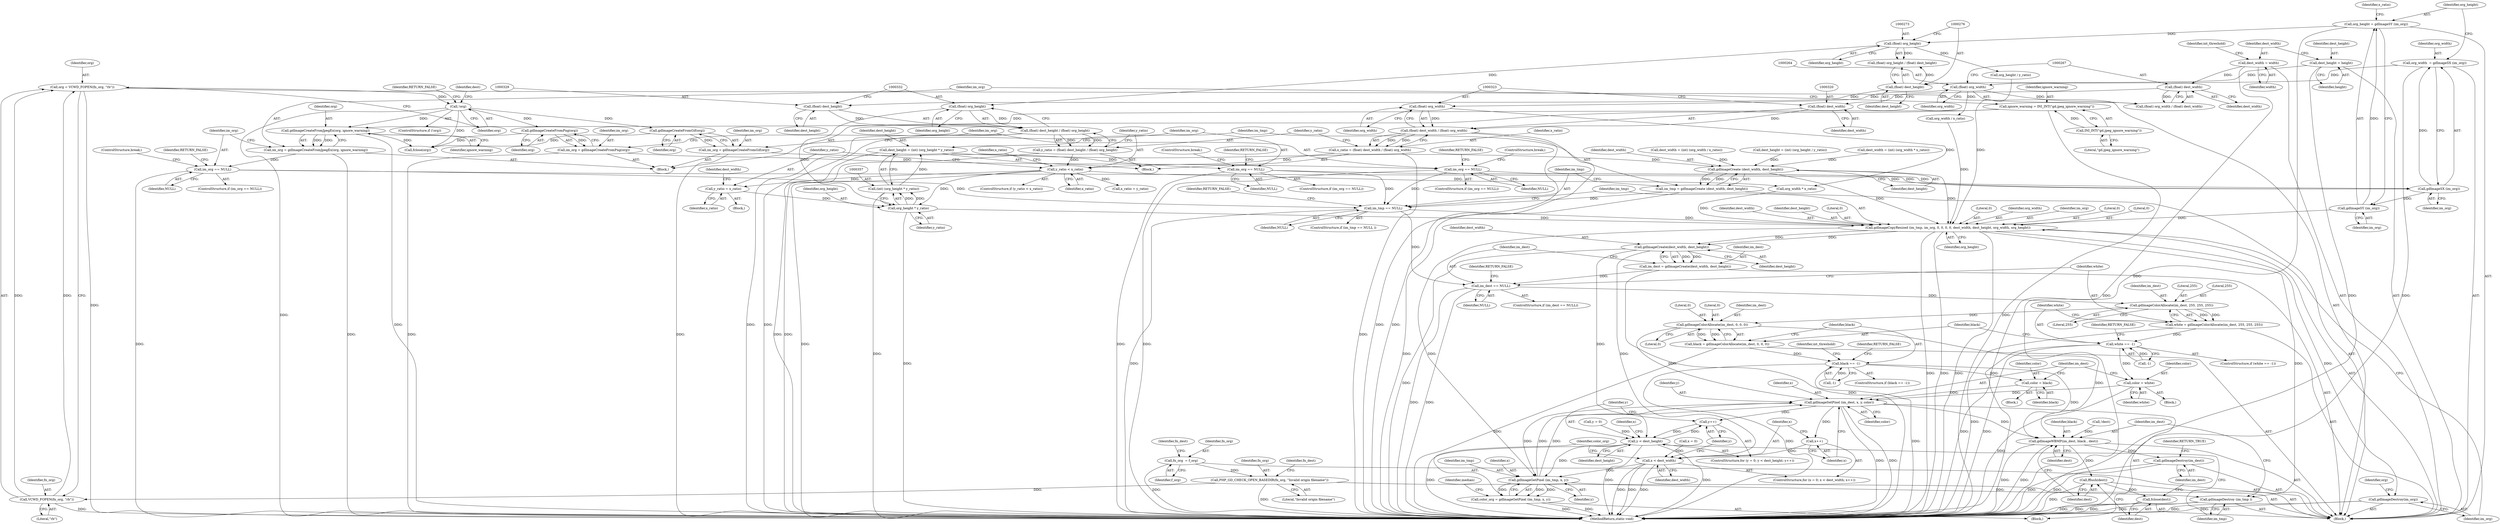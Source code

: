 digraph "0_php-src_b6f13a5ef9d6280cf984826a5de012a32c396cd4?w=1_2@integer" {
"1000354" [label="(Call,dest_height = (int) (org_height * y_ratio))"];
"1000356" [label="(Call,(int) (org_height * y_ratio))"];
"1000358" [label="(Call,org_height * y_ratio)"];
"1000331" [label="(Call,(float) org_height)"];
"1000272" [label="(Call,(float) org_height)"];
"1000256" [label="(Call,org_height = gdImageSY (im_org))"];
"1000258" [label="(Call,gdImageSY (im_org))"];
"1000254" [label="(Call,gdImageSX (im_org))"];
"1000231" [label="(Call,im_org == NULL)"];
"1000225" [label="(Call,im_org = gdImageCreateFromJpegEx(org, ignore_warning))"];
"1000227" [label="(Call,gdImageCreateFromJpegEx(org, ignore_warning))"];
"1000191" [label="(Call,!org)"];
"1000185" [label="(Call,org = VCWD_FOPEN(fn_org, \"rb\"))"];
"1000187" [label="(Call,VCWD_FOPEN(fn_org, \"rb\"))"];
"1000179" [label="(Call,PHP_GD_CHECK_OPEN_BASEDIR(fn_org, \"Invalid origin filename\"))"];
"1000154" [label="(Call,fn_org  = f_org)"];
"1000221" [label="(Call,ignore_warning = INI_INT(\"gd.jpeg_ignore_warning\"))"];
"1000223" [label="(Call,INI_INT(\"gd.jpeg_ignore_warning\"))"];
"1000214" [label="(Call,im_org == NULL)"];
"1000209" [label="(Call,im_org = gdImageCreateFromGif(org))"];
"1000211" [label="(Call,gdImageCreateFromGif(org))"];
"1000243" [label="(Call,im_org == NULL)"];
"1000238" [label="(Call,im_org = gdImageCreateFromPng(org))"];
"1000240" [label="(Call,gdImageCreateFromPng(org))"];
"1000344" [label="(Call,y_ratio = x_ratio)"];
"1000335" [label="(Call,y_ratio < x_ratio)"];
"1000325" [label="(Call,y_ratio = (float) dest_height / (float) org_height)"];
"1000327" [label="(Call,(float) dest_height / (float) org_height)"];
"1000328" [label="(Call,(float) dest_height)"];
"1000275" [label="(Call,(float) dest_height)"];
"1000160" [label="(Call,dest_height = height)"];
"1000316" [label="(Call,x_ratio = (float) dest_width / (float) org_width)"];
"1000318" [label="(Call,(float) dest_width / (float) org_width)"];
"1000319" [label="(Call,(float) dest_width)"];
"1000266" [label="(Call,(float) dest_width)"];
"1000163" [label="(Call,dest_width = width)"];
"1000322" [label="(Call,(float) org_width)"];
"1000263" [label="(Call,(float) org_width)"];
"1000252" [label="(Call,org_width  = gdImageSX (im_org))"];
"1000363" [label="(Call,gdImageCreate (dest_width, dest_height))"];
"1000361" [label="(Call,im_tmp = gdImageCreate (dest_width, dest_height))"];
"1000367" [label="(Call,im_tmp == NULL)"];
"1000372" [label="(Call,gdImageCopyResized (im_tmp, im_org, 0, 0, 0, 0, dest_width, dest_height, org_width, org_height))"];
"1000383" [label="(Call,gdImageDestroy(im_org))"];
"1000389" [label="(Call,gdImageCreate(dest_width, dest_height))"];
"1000387" [label="(Call,im_dest = gdImageCreate(dest_width, dest_height))"];
"1000393" [label="(Call,im_dest == NULL)"];
"1000400" [label="(Call,gdImageColorAllocate(im_dest, 255, 255, 255))"];
"1000398" [label="(Call,white = gdImageColorAllocate(im_dest, 255, 255, 255))"];
"1000406" [label="(Call,white == -1)"];
"1000488" [label="(Call,color = white)"];
"1000491" [label="(Call,gdImageSetPixel (im_dest, x, y, color))"];
"1000438" [label="(Call,y++)"];
"1000435" [label="(Call,y < dest_height)"];
"1000453" [label="(Call,gdImageGetPixel (im_tmp, x, y))"];
"1000451" [label="(Call,color_org = gdImageGetPixel (im_tmp, x, y))"];
"1000496" [label="(Call,gdImageDestroy (im_tmp ))"];
"1000448" [label="(Call,x++)"];
"1000445" [label="(Call,x < dest_width)"];
"1000498" [label="(Call,gdImageWBMP(im_dest, black , dest))"];
"1000502" [label="(Call,fflush(dest))"];
"1000504" [label="(Call,fclose(dest))"];
"1000506" [label="(Call,gdImageDestroy(im_dest))"];
"1000414" [label="(Call,gdImageColorAllocate(im_dest, 0, 0, 0))"];
"1000412" [label="(Call,black = gdImageColorAllocate(im_dest, 0, 0, 0))"];
"1000420" [label="(Call,black == -1)"];
"1000483" [label="(Call,color = black)"];
"1000167" [label="(Identifier,int_threshold)"];
"1000183" [label="(Identifier,fn_dest)"];
"1000179" [label="(Call,PHP_GD_CHECK_OPEN_BASEDIR(fn_org, \"Invalid origin filename\"))"];
"1000445" [label="(Call,x < dest_width)"];
"1000213" [label="(ControlStructure,if (im_org == NULL))"];
"1000223" [label="(Call,INI_INT(\"gd.jpeg_ignore_warning\"))"];
"1000307" [label="(Call,dest_height = (int) (org_height / y_ratio))"];
"1000383" [label="(Call,gdImageDestroy(im_org))"];
"1000432" [label="(Call,y = 0)"];
"1000191" [label="(Call,!org)"];
"1000343" [label="(Block,)"];
"1000496" [label="(Call,gdImageDestroy (im_tmp ))"];
"1000156" [label="(Identifier,f_org)"];
"1000505" [label="(Identifier,dest)"];
"1000340" [label="(Identifier,x_ratio)"];
"1000366" [label="(ControlStructure,if (im_tmp == NULL ))"];
"1000272" [label="(Call,(float) org_height)"];
"1000311" [label="(Call,org_height / y_ratio)"];
"1000162" [label="(Identifier,height)"];
"1000324" [label="(Identifier,org_width)"];
"1000318" [label="(Call,(float) dest_width / (float) org_width)"];
"1000378" [label="(Literal,0)"];
"1000404" [label="(Literal,255)"];
"1000431" [label="(ControlStructure,for (y = 0; y < dest_height; y++))"];
"1000484" [label="(Identifier,color)"];
"1000408" [label="(Call,-1)"];
"1000244" [label="(Identifier,im_org)"];
"1000187" [label="(Call,VCWD_FOPEN(fn_org, \"rb\"))"];
"1000345" [label="(Identifier,y_ratio)"];
"1000399" [label="(Identifier,white)"];
"1000487" [label="(Block,)"];
"1000196" [label="(Identifier,dest)"];
"1000417" [label="(Literal,0)"];
"1000319" [label="(Call,(float) dest_width)"];
"1000230" [label="(ControlStructure,if (im_org == NULL))"];
"1000212" [label="(Identifier,org)"];
"1000185" [label="(Call,org = VCWD_FOPEN(fn_org, \"rb\"))"];
"1000351" [label="(Call,org_width * x_ratio)"];
"1000330" [label="(Identifier,dest_height)"];
"1000400" [label="(Call,gdImageColorAllocate(im_dest, 255, 255, 255))"];
"1000304" [label="(Call,org_width / x_ratio)"];
"1000407" [label="(Identifier,white)"];
"1000334" [label="(ControlStructure,if (y_ratio < x_ratio))"];
"1000371" [label="(Identifier,RETURN_FALSE)"];
"1000406" [label="(Call,white == -1)"];
"1000211" [label="(Call,gdImageCreateFromGif(org))"];
"1000348" [label="(Identifier,dest_width)"];
"1000491" [label="(Call,gdImageSetPixel (im_dest, x, y, color))"];
"1000317" [label="(Identifier,x_ratio)"];
"1000373" [label="(Identifier,im_tmp)"];
"1000335" [label="(Call,y_ratio < x_ratio)"];
"1000268" [label="(Identifier,dest_width)"];
"1000263" [label="(Call,(float) org_width)"];
"1000207" [label="(Block,)"];
"1000485" [label="(Identifier,black)"];
"1000274" [label="(Identifier,org_height)"];
"1000393" [label="(Call,im_dest == NULL)"];
"1000395" [label="(Identifier,NULL)"];
"1000413" [label="(Identifier,black)"];
"1000226" [label="(Identifier,im_org)"];
"1000275" [label="(Call,(float) dest_height)"];
"1000242" [label="(ControlStructure,if (im_org == NULL))"];
"1000391" [label="(Identifier,dest_height)"];
"1000506" [label="(Call,gdImageDestroy(im_dest))"];
"1000221" [label="(Call,ignore_warning = INI_INT(\"gd.jpeg_ignore_warning\"))"];
"1000456" [label="(Identifier,y)"];
"1000427" [label="(Identifier,int_threshold)"];
"1000502" [label="(Call,fflush(dest))"];
"1000337" [label="(Identifier,x_ratio)"];
"1000497" [label="(Identifier,im_tmp)"];
"1000509" [label="(MethodReturn,static void)"];
"1000210" [label="(Identifier,im_org)"];
"1000194" [label="(Identifier,RETURN_FALSE)"];
"1000325" [label="(Call,y_ratio = (float) dest_height / (float) org_height)"];
"1000163" [label="(Call,dest_width = width)"];
"1000190" [label="(ControlStructure,if (!org))"];
"1000231" [label="(Call,im_org == NULL)"];
"1000504" [label="(Call,fclose(dest))"];
"1000181" [label="(Literal,\"Invalid origin filename\")"];
"1000322" [label="(Call,(float) org_width)"];
"1000425" [label="(Identifier,RETURN_FALSE)"];
"1000247" [label="(Identifier,RETURN_FALSE)"];
"1000367" [label="(Call,im_tmp == NULL)"];
"1000259" [label="(Identifier,im_org)"];
"1000339" [label="(Call,x_ratio = y_ratio)"];
"1000402" [label="(Literal,255)"];
"1000421" [label="(Identifier,black)"];
"1000354" [label="(Call,dest_height = (int) (org_height * y_ratio))"];
"1000271" [label="(Call,(float) org_height / (float) dest_height)"];
"1000394" [label="(Identifier,im_dest)"];
"1000265" [label="(Identifier,org_width)"];
"1000415" [label="(Identifier,im_dest)"];
"1000192" [label="(Identifier,org)"];
"1000316" [label="(Call,x_ratio = (float) dest_width / (float) org_width)"];
"1000229" [label="(Identifier,ignore_warning)"];
"1000403" [label="(Literal,255)"];
"1000500" [label="(Identifier,black)"];
"1000381" [label="(Identifier,org_width)"];
"1000495" [label="(Identifier,color)"];
"1000455" [label="(Identifier,x)"];
"1000225" [label="(Call,im_org = gdImageCreateFromJpegEx(org, ignore_warning))"];
"1000382" [label="(Identifier,org_height)"];
"1000398" [label="(Call,white = gdImageColorAllocate(im_dest, 255, 255, 255))"];
"1000186" [label="(Identifier,org)"];
"1000499" [label="(Identifier,im_dest)"];
"1000215" [label="(Identifier,im_org)"];
"1000416" [label="(Literal,0)"];
"1000248" [label="(ControlStructure,break;)"];
"1000241" [label="(Identifier,org)"];
"1000437" [label="(Identifier,dest_height)"];
"1000236" [label="(ControlStructure,break;)"];
"1000108" [label="(Block,)"];
"1000458" [label="(Identifier,median)"];
"1000452" [label="(Identifier,color_org)"];
"1000344" [label="(Call,y_ratio = x_ratio)"];
"1000232" [label="(Identifier,im_org)"];
"1000450" [label="(Block,)"];
"1000266" [label="(Call,(float) dest_width)"];
"1000420" [label="(Call,black == -1)"];
"1000356" [label="(Call,(int) (org_height * y_ratio))"];
"1000261" [label="(Identifier,x_ratio)"];
"1000346" [label="(Identifier,x_ratio)"];
"1000488" [label="(Call,color = white)"];
"1000243" [label="(Call,im_org == NULL)"];
"1000362" [label="(Identifier,im_tmp)"];
"1000233" [label="(Identifier,NULL)"];
"1000451" [label="(Call,color_org = gdImageGetPixel (im_tmp, x, y))"];
"1000189" [label="(Literal,\"rb\")"];
"1000374" [label="(Identifier,im_org)"];
"1000377" [label="(Literal,0)"];
"1000201" [label="(Call,!dest)"];
"1000453" [label="(Call,gdImageGetPixel (im_tmp, x, y))"];
"1000262" [label="(Call,(float) org_width / (float) dest_width)"];
"1000336" [label="(Identifier,y_ratio)"];
"1000257" [label="(Identifier,org_height)"];
"1000454" [label="(Identifier,im_tmp)"];
"1000376" [label="(Literal,0)"];
"1000333" [label="(Identifier,org_height)"];
"1000446" [label="(Identifier,x)"];
"1000327" [label="(Call,(float) dest_height / (float) org_height)"];
"1000392" [label="(ControlStructure,if (im_dest == NULL))"];
"1000240" [label="(Call,gdImageCreateFromPng(org))"];
"1000412" [label="(Call,black = gdImageColorAllocate(im_dest, 0, 0, 0))"];
"1000418" [label="(Literal,0)"];
"1000209" [label="(Call,im_org = gdImageCreateFromGif(org))"];
"1000359" [label="(Identifier,org_height)"];
"1000154" [label="(Call,fn_org  = f_org)"];
"1000390" [label="(Identifier,dest_width)"];
"1000365" [label="(Identifier,dest_height)"];
"1000347" [label="(Call,dest_width = (int) (org_width * x_ratio))"];
"1000363" [label="(Call,gdImageCreate (dest_width, dest_height))"];
"1000379" [label="(Identifier,dest_width)"];
"1000508" [label="(Identifier,RETURN_TRUE)"];
"1000483" [label="(Call,color = black)"];
"1000372" [label="(Call,gdImageCopyResized (im_tmp, im_org, 0, 0, 0, 0, dest_width, dest_height, org_width, org_height))"];
"1000422" [label="(Call,-1)"];
"1000388" [label="(Identifier,im_dest)"];
"1000253" [label="(Identifier,org_width)"];
"1000238" [label="(Call,im_org = gdImageCreateFromPng(org))"];
"1000277" [label="(Identifier,dest_height)"];
"1000449" [label="(Identifier,x)"];
"1000503" [label="(Identifier,dest)"];
"1000507" [label="(Identifier,im_dest)"];
"1000164" [label="(Identifier,dest_width)"];
"1000180" [label="(Identifier,fn_org)"];
"1000254" [label="(Call,gdImageSX (im_org))"];
"1000161" [label="(Identifier,dest_height)"];
"1000380" [label="(Identifier,dest_height)"];
"1000360" [label="(Identifier,y_ratio)"];
"1000361" [label="(Call,im_tmp = gdImageCreate (dest_width, dest_height))"];
"1000439" [label="(Identifier,y)"];
"1000493" [label="(Identifier,x)"];
"1000441" [label="(ControlStructure,for (x = 0; x < dest_width; x++))"];
"1000235" [label="(Identifier,RETURN_FALSE)"];
"1000401" [label="(Identifier,im_dest)"];
"1000389" [label="(Call,gdImageCreate(dest_width, dest_height))"];
"1000315" [label="(Block,)"];
"1000442" [label="(Call,x = 0)"];
"1000411" [label="(Identifier,RETURN_FALSE)"];
"1000256" [label="(Call,org_height = gdImageSY (im_org))"];
"1000219" [label="(ControlStructure,break;)"];
"1000492" [label="(Identifier,im_dest)"];
"1000155" [label="(Identifier,fn_org)"];
"1000375" [label="(Literal,0)"];
"1000482" [label="(Block,)"];
"1000369" [label="(Identifier,NULL)"];
"1000214" [label="(Call,im_org == NULL)"];
"1000364" [label="(Identifier,dest_width)"];
"1000443" [label="(Identifier,x)"];
"1000326" [label="(Identifier,y_ratio)"];
"1000224" [label="(Literal,\"gd.jpeg_ignore_warning\")"];
"1000368" [label="(Identifier,im_tmp)"];
"1000255" [label="(Identifier,im_org)"];
"1000321" [label="(Identifier,dest_width)"];
"1000239" [label="(Identifier,im_org)"];
"1000160" [label="(Call,dest_height = height)"];
"1000386" [label="(Identifier,org)"];
"1000447" [label="(Identifier,dest_width)"];
"1000165" [label="(Identifier,width)"];
"1000358" [label="(Call,org_height * y_ratio)"];
"1000385" [label="(Call,fclose(org))"];
"1000188" [label="(Identifier,fn_org)"];
"1000384" [label="(Identifier,im_org)"];
"1000397" [label="(Identifier,RETURN_FALSE)"];
"1000414" [label="(Call,gdImageColorAllocate(im_dest, 0, 0, 0))"];
"1000405" [label="(ControlStructure,if (white == -1))"];
"1000222" [label="(Identifier,ignore_warning)"];
"1000490" [label="(Identifier,white)"];
"1000158" [label="(Identifier,fn_dest)"];
"1000436" [label="(Identifier,y)"];
"1000438" [label="(Call,y++)"];
"1000498" [label="(Call,gdImageWBMP(im_dest, black , dest))"];
"1000328" [label="(Call,(float) dest_height)"];
"1000355" [label="(Identifier,dest_height)"];
"1000218" [label="(Identifier,RETURN_FALSE)"];
"1000435" [label="(Call,y < dest_height)"];
"1000419" [label="(ControlStructure,if (black == -1))"];
"1000228" [label="(Identifier,org)"];
"1000258" [label="(Call,gdImageSY (im_org))"];
"1000331" [label="(Call,(float) org_height)"];
"1000252" [label="(Call,org_width  = gdImageSX (im_org))"];
"1000387" [label="(Call,im_dest = gdImageCreate(dest_width, dest_height))"];
"1000245" [label="(Identifier,NULL)"];
"1000300" [label="(Call,dest_width = (int) (org_width / x_ratio))"];
"1000501" [label="(Identifier,dest)"];
"1000489" [label="(Identifier,color)"];
"1000227" [label="(Call,gdImageCreateFromJpegEx(org, ignore_warning))"];
"1000494" [label="(Identifier,y)"];
"1000216" [label="(Identifier,NULL)"];
"1000448" [label="(Call,x++)"];
"1000354" -> "1000315"  [label="AST: "];
"1000354" -> "1000356"  [label="CFG: "];
"1000355" -> "1000354"  [label="AST: "];
"1000356" -> "1000354"  [label="AST: "];
"1000362" -> "1000354"  [label="CFG: "];
"1000354" -> "1000509"  [label="DDG: "];
"1000356" -> "1000354"  [label="DDG: "];
"1000354" -> "1000363"  [label="DDG: "];
"1000356" -> "1000358"  [label="CFG: "];
"1000357" -> "1000356"  [label="AST: "];
"1000358" -> "1000356"  [label="AST: "];
"1000356" -> "1000509"  [label="DDG: "];
"1000358" -> "1000356"  [label="DDG: "];
"1000358" -> "1000356"  [label="DDG: "];
"1000358" -> "1000360"  [label="CFG: "];
"1000359" -> "1000358"  [label="AST: "];
"1000360" -> "1000358"  [label="AST: "];
"1000358" -> "1000509"  [label="DDG: "];
"1000331" -> "1000358"  [label="DDG: "];
"1000344" -> "1000358"  [label="DDG: "];
"1000335" -> "1000358"  [label="DDG: "];
"1000358" -> "1000372"  [label="DDG: "];
"1000331" -> "1000327"  [label="AST: "];
"1000331" -> "1000333"  [label="CFG: "];
"1000332" -> "1000331"  [label="AST: "];
"1000333" -> "1000331"  [label="AST: "];
"1000327" -> "1000331"  [label="CFG: "];
"1000331" -> "1000327"  [label="DDG: "];
"1000272" -> "1000331"  [label="DDG: "];
"1000272" -> "1000271"  [label="AST: "];
"1000272" -> "1000274"  [label="CFG: "];
"1000273" -> "1000272"  [label="AST: "];
"1000274" -> "1000272"  [label="AST: "];
"1000276" -> "1000272"  [label="CFG: "];
"1000272" -> "1000271"  [label="DDG: "];
"1000256" -> "1000272"  [label="DDG: "];
"1000272" -> "1000311"  [label="DDG: "];
"1000256" -> "1000108"  [label="AST: "];
"1000256" -> "1000258"  [label="CFG: "];
"1000257" -> "1000256"  [label="AST: "];
"1000258" -> "1000256"  [label="AST: "];
"1000261" -> "1000256"  [label="CFG: "];
"1000256" -> "1000509"  [label="DDG: "];
"1000258" -> "1000256"  [label="DDG: "];
"1000258" -> "1000259"  [label="CFG: "];
"1000259" -> "1000258"  [label="AST: "];
"1000254" -> "1000258"  [label="DDG: "];
"1000258" -> "1000372"  [label="DDG: "];
"1000254" -> "1000252"  [label="AST: "];
"1000254" -> "1000255"  [label="CFG: "];
"1000255" -> "1000254"  [label="AST: "];
"1000252" -> "1000254"  [label="CFG: "];
"1000254" -> "1000252"  [label="DDG: "];
"1000231" -> "1000254"  [label="DDG: "];
"1000214" -> "1000254"  [label="DDG: "];
"1000243" -> "1000254"  [label="DDG: "];
"1000231" -> "1000230"  [label="AST: "];
"1000231" -> "1000233"  [label="CFG: "];
"1000232" -> "1000231"  [label="AST: "];
"1000233" -> "1000231"  [label="AST: "];
"1000235" -> "1000231"  [label="CFG: "];
"1000236" -> "1000231"  [label="CFG: "];
"1000231" -> "1000509"  [label="DDG: "];
"1000225" -> "1000231"  [label="DDG: "];
"1000231" -> "1000367"  [label="DDG: "];
"1000225" -> "1000207"  [label="AST: "];
"1000225" -> "1000227"  [label="CFG: "];
"1000226" -> "1000225"  [label="AST: "];
"1000227" -> "1000225"  [label="AST: "];
"1000232" -> "1000225"  [label="CFG: "];
"1000225" -> "1000509"  [label="DDG: "];
"1000227" -> "1000225"  [label="DDG: "];
"1000227" -> "1000225"  [label="DDG: "];
"1000227" -> "1000229"  [label="CFG: "];
"1000228" -> "1000227"  [label="AST: "];
"1000229" -> "1000227"  [label="AST: "];
"1000227" -> "1000509"  [label="DDG: "];
"1000191" -> "1000227"  [label="DDG: "];
"1000221" -> "1000227"  [label="DDG: "];
"1000227" -> "1000385"  [label="DDG: "];
"1000191" -> "1000190"  [label="AST: "];
"1000191" -> "1000192"  [label="CFG: "];
"1000192" -> "1000191"  [label="AST: "];
"1000194" -> "1000191"  [label="CFG: "];
"1000196" -> "1000191"  [label="CFG: "];
"1000191" -> "1000509"  [label="DDG: "];
"1000185" -> "1000191"  [label="DDG: "];
"1000191" -> "1000211"  [label="DDG: "];
"1000191" -> "1000240"  [label="DDG: "];
"1000191" -> "1000385"  [label="DDG: "];
"1000185" -> "1000108"  [label="AST: "];
"1000185" -> "1000187"  [label="CFG: "];
"1000186" -> "1000185"  [label="AST: "];
"1000187" -> "1000185"  [label="AST: "];
"1000192" -> "1000185"  [label="CFG: "];
"1000185" -> "1000509"  [label="DDG: "];
"1000187" -> "1000185"  [label="DDG: "];
"1000187" -> "1000185"  [label="DDG: "];
"1000187" -> "1000189"  [label="CFG: "];
"1000188" -> "1000187"  [label="AST: "];
"1000189" -> "1000187"  [label="AST: "];
"1000187" -> "1000509"  [label="DDG: "];
"1000179" -> "1000187"  [label="DDG: "];
"1000179" -> "1000108"  [label="AST: "];
"1000179" -> "1000181"  [label="CFG: "];
"1000180" -> "1000179"  [label="AST: "];
"1000181" -> "1000179"  [label="AST: "];
"1000183" -> "1000179"  [label="CFG: "];
"1000179" -> "1000509"  [label="DDG: "];
"1000154" -> "1000179"  [label="DDG: "];
"1000154" -> "1000108"  [label="AST: "];
"1000154" -> "1000156"  [label="CFG: "];
"1000155" -> "1000154"  [label="AST: "];
"1000156" -> "1000154"  [label="AST: "];
"1000158" -> "1000154"  [label="CFG: "];
"1000154" -> "1000509"  [label="DDG: "];
"1000221" -> "1000207"  [label="AST: "];
"1000221" -> "1000223"  [label="CFG: "];
"1000222" -> "1000221"  [label="AST: "];
"1000223" -> "1000221"  [label="AST: "];
"1000226" -> "1000221"  [label="CFG: "];
"1000221" -> "1000509"  [label="DDG: "];
"1000223" -> "1000221"  [label="DDG: "];
"1000223" -> "1000224"  [label="CFG: "];
"1000224" -> "1000223"  [label="AST: "];
"1000214" -> "1000213"  [label="AST: "];
"1000214" -> "1000216"  [label="CFG: "];
"1000215" -> "1000214"  [label="AST: "];
"1000216" -> "1000214"  [label="AST: "];
"1000218" -> "1000214"  [label="CFG: "];
"1000219" -> "1000214"  [label="CFG: "];
"1000214" -> "1000509"  [label="DDG: "];
"1000209" -> "1000214"  [label="DDG: "];
"1000214" -> "1000367"  [label="DDG: "];
"1000209" -> "1000207"  [label="AST: "];
"1000209" -> "1000211"  [label="CFG: "];
"1000210" -> "1000209"  [label="AST: "];
"1000211" -> "1000209"  [label="AST: "];
"1000215" -> "1000209"  [label="CFG: "];
"1000209" -> "1000509"  [label="DDG: "];
"1000211" -> "1000209"  [label="DDG: "];
"1000211" -> "1000212"  [label="CFG: "];
"1000212" -> "1000211"  [label="AST: "];
"1000211" -> "1000385"  [label="DDG: "];
"1000243" -> "1000242"  [label="AST: "];
"1000243" -> "1000245"  [label="CFG: "];
"1000244" -> "1000243"  [label="AST: "];
"1000245" -> "1000243"  [label="AST: "];
"1000247" -> "1000243"  [label="CFG: "];
"1000248" -> "1000243"  [label="CFG: "];
"1000243" -> "1000509"  [label="DDG: "];
"1000238" -> "1000243"  [label="DDG: "];
"1000243" -> "1000367"  [label="DDG: "];
"1000238" -> "1000207"  [label="AST: "];
"1000238" -> "1000240"  [label="CFG: "];
"1000239" -> "1000238"  [label="AST: "];
"1000240" -> "1000238"  [label="AST: "];
"1000244" -> "1000238"  [label="CFG: "];
"1000238" -> "1000509"  [label="DDG: "];
"1000240" -> "1000238"  [label="DDG: "];
"1000240" -> "1000241"  [label="CFG: "];
"1000241" -> "1000240"  [label="AST: "];
"1000240" -> "1000385"  [label="DDG: "];
"1000344" -> "1000343"  [label="AST: "];
"1000344" -> "1000346"  [label="CFG: "];
"1000345" -> "1000344"  [label="AST: "];
"1000346" -> "1000344"  [label="AST: "];
"1000348" -> "1000344"  [label="CFG: "];
"1000335" -> "1000344"  [label="DDG: "];
"1000335" -> "1000334"  [label="AST: "];
"1000335" -> "1000337"  [label="CFG: "];
"1000336" -> "1000335"  [label="AST: "];
"1000337" -> "1000335"  [label="AST: "];
"1000340" -> "1000335"  [label="CFG: "];
"1000345" -> "1000335"  [label="CFG: "];
"1000335" -> "1000509"  [label="DDG: "];
"1000325" -> "1000335"  [label="DDG: "];
"1000316" -> "1000335"  [label="DDG: "];
"1000335" -> "1000339"  [label="DDG: "];
"1000335" -> "1000351"  [label="DDG: "];
"1000325" -> "1000315"  [label="AST: "];
"1000325" -> "1000327"  [label="CFG: "];
"1000326" -> "1000325"  [label="AST: "];
"1000327" -> "1000325"  [label="AST: "];
"1000336" -> "1000325"  [label="CFG: "];
"1000325" -> "1000509"  [label="DDG: "];
"1000327" -> "1000325"  [label="DDG: "];
"1000327" -> "1000325"  [label="DDG: "];
"1000328" -> "1000327"  [label="AST: "];
"1000327" -> "1000509"  [label="DDG: "];
"1000327" -> "1000509"  [label="DDG: "];
"1000328" -> "1000327"  [label="DDG: "];
"1000328" -> "1000330"  [label="CFG: "];
"1000329" -> "1000328"  [label="AST: "];
"1000330" -> "1000328"  [label="AST: "];
"1000332" -> "1000328"  [label="CFG: "];
"1000275" -> "1000328"  [label="DDG: "];
"1000275" -> "1000271"  [label="AST: "];
"1000275" -> "1000277"  [label="CFG: "];
"1000276" -> "1000275"  [label="AST: "];
"1000277" -> "1000275"  [label="AST: "];
"1000271" -> "1000275"  [label="CFG: "];
"1000275" -> "1000271"  [label="DDG: "];
"1000160" -> "1000275"  [label="DDG: "];
"1000160" -> "1000108"  [label="AST: "];
"1000160" -> "1000162"  [label="CFG: "];
"1000161" -> "1000160"  [label="AST: "];
"1000162" -> "1000160"  [label="AST: "];
"1000164" -> "1000160"  [label="CFG: "];
"1000160" -> "1000509"  [label="DDG: "];
"1000316" -> "1000315"  [label="AST: "];
"1000316" -> "1000318"  [label="CFG: "];
"1000317" -> "1000316"  [label="AST: "];
"1000318" -> "1000316"  [label="AST: "];
"1000326" -> "1000316"  [label="CFG: "];
"1000316" -> "1000509"  [label="DDG: "];
"1000318" -> "1000316"  [label="DDG: "];
"1000318" -> "1000316"  [label="DDG: "];
"1000318" -> "1000322"  [label="CFG: "];
"1000319" -> "1000318"  [label="AST: "];
"1000322" -> "1000318"  [label="AST: "];
"1000318" -> "1000509"  [label="DDG: "];
"1000318" -> "1000509"  [label="DDG: "];
"1000319" -> "1000318"  [label="DDG: "];
"1000322" -> "1000318"  [label="DDG: "];
"1000319" -> "1000321"  [label="CFG: "];
"1000320" -> "1000319"  [label="AST: "];
"1000321" -> "1000319"  [label="AST: "];
"1000323" -> "1000319"  [label="CFG: "];
"1000266" -> "1000319"  [label="DDG: "];
"1000266" -> "1000262"  [label="AST: "];
"1000266" -> "1000268"  [label="CFG: "];
"1000267" -> "1000266"  [label="AST: "];
"1000268" -> "1000266"  [label="AST: "];
"1000262" -> "1000266"  [label="CFG: "];
"1000266" -> "1000262"  [label="DDG: "];
"1000163" -> "1000266"  [label="DDG: "];
"1000163" -> "1000108"  [label="AST: "];
"1000163" -> "1000165"  [label="CFG: "];
"1000164" -> "1000163"  [label="AST: "];
"1000165" -> "1000163"  [label="AST: "];
"1000167" -> "1000163"  [label="CFG: "];
"1000163" -> "1000509"  [label="DDG: "];
"1000322" -> "1000324"  [label="CFG: "];
"1000323" -> "1000322"  [label="AST: "];
"1000324" -> "1000322"  [label="AST: "];
"1000263" -> "1000322"  [label="DDG: "];
"1000322" -> "1000351"  [label="DDG: "];
"1000263" -> "1000262"  [label="AST: "];
"1000263" -> "1000265"  [label="CFG: "];
"1000264" -> "1000263"  [label="AST: "];
"1000265" -> "1000263"  [label="AST: "];
"1000267" -> "1000263"  [label="CFG: "];
"1000263" -> "1000262"  [label="DDG: "];
"1000252" -> "1000263"  [label="DDG: "];
"1000263" -> "1000304"  [label="DDG: "];
"1000252" -> "1000108"  [label="AST: "];
"1000253" -> "1000252"  [label="AST: "];
"1000257" -> "1000252"  [label="CFG: "];
"1000252" -> "1000509"  [label="DDG: "];
"1000363" -> "1000361"  [label="AST: "];
"1000363" -> "1000365"  [label="CFG: "];
"1000364" -> "1000363"  [label="AST: "];
"1000365" -> "1000363"  [label="AST: "];
"1000361" -> "1000363"  [label="CFG: "];
"1000363" -> "1000361"  [label="DDG: "];
"1000363" -> "1000361"  [label="DDG: "];
"1000347" -> "1000363"  [label="DDG: "];
"1000300" -> "1000363"  [label="DDG: "];
"1000307" -> "1000363"  [label="DDG: "];
"1000363" -> "1000372"  [label="DDG: "];
"1000363" -> "1000372"  [label="DDG: "];
"1000361" -> "1000108"  [label="AST: "];
"1000362" -> "1000361"  [label="AST: "];
"1000368" -> "1000361"  [label="CFG: "];
"1000361" -> "1000509"  [label="DDG: "];
"1000361" -> "1000367"  [label="DDG: "];
"1000367" -> "1000366"  [label="AST: "];
"1000367" -> "1000369"  [label="CFG: "];
"1000368" -> "1000367"  [label="AST: "];
"1000369" -> "1000367"  [label="AST: "];
"1000371" -> "1000367"  [label="CFG: "];
"1000373" -> "1000367"  [label="CFG: "];
"1000367" -> "1000509"  [label="DDG: "];
"1000367" -> "1000372"  [label="DDG: "];
"1000367" -> "1000393"  [label="DDG: "];
"1000372" -> "1000108"  [label="AST: "];
"1000372" -> "1000382"  [label="CFG: "];
"1000373" -> "1000372"  [label="AST: "];
"1000374" -> "1000372"  [label="AST: "];
"1000375" -> "1000372"  [label="AST: "];
"1000376" -> "1000372"  [label="AST: "];
"1000377" -> "1000372"  [label="AST: "];
"1000378" -> "1000372"  [label="AST: "];
"1000379" -> "1000372"  [label="AST: "];
"1000380" -> "1000372"  [label="AST: "];
"1000381" -> "1000372"  [label="AST: "];
"1000382" -> "1000372"  [label="AST: "];
"1000384" -> "1000372"  [label="CFG: "];
"1000372" -> "1000509"  [label="DDG: "];
"1000372" -> "1000509"  [label="DDG: "];
"1000372" -> "1000509"  [label="DDG: "];
"1000304" -> "1000372"  [label="DDG: "];
"1000351" -> "1000372"  [label="DDG: "];
"1000311" -> "1000372"  [label="DDG: "];
"1000372" -> "1000383"  [label="DDG: "];
"1000372" -> "1000389"  [label="DDG: "];
"1000372" -> "1000389"  [label="DDG: "];
"1000372" -> "1000453"  [label="DDG: "];
"1000372" -> "1000496"  [label="DDG: "];
"1000383" -> "1000108"  [label="AST: "];
"1000383" -> "1000384"  [label="CFG: "];
"1000384" -> "1000383"  [label="AST: "];
"1000386" -> "1000383"  [label="CFG: "];
"1000383" -> "1000509"  [label="DDG: "];
"1000383" -> "1000509"  [label="DDG: "];
"1000389" -> "1000387"  [label="AST: "];
"1000389" -> "1000391"  [label="CFG: "];
"1000390" -> "1000389"  [label="AST: "];
"1000391" -> "1000389"  [label="AST: "];
"1000387" -> "1000389"  [label="CFG: "];
"1000389" -> "1000509"  [label="DDG: "];
"1000389" -> "1000387"  [label="DDG: "];
"1000389" -> "1000387"  [label="DDG: "];
"1000389" -> "1000435"  [label="DDG: "];
"1000389" -> "1000445"  [label="DDG: "];
"1000387" -> "1000108"  [label="AST: "];
"1000388" -> "1000387"  [label="AST: "];
"1000394" -> "1000387"  [label="CFG: "];
"1000387" -> "1000509"  [label="DDG: "];
"1000387" -> "1000393"  [label="DDG: "];
"1000393" -> "1000392"  [label="AST: "];
"1000393" -> "1000395"  [label="CFG: "];
"1000394" -> "1000393"  [label="AST: "];
"1000395" -> "1000393"  [label="AST: "];
"1000397" -> "1000393"  [label="CFG: "];
"1000399" -> "1000393"  [label="CFG: "];
"1000393" -> "1000509"  [label="DDG: "];
"1000393" -> "1000509"  [label="DDG: "];
"1000393" -> "1000400"  [label="DDG: "];
"1000400" -> "1000398"  [label="AST: "];
"1000400" -> "1000404"  [label="CFG: "];
"1000401" -> "1000400"  [label="AST: "];
"1000402" -> "1000400"  [label="AST: "];
"1000403" -> "1000400"  [label="AST: "];
"1000404" -> "1000400"  [label="AST: "];
"1000398" -> "1000400"  [label="CFG: "];
"1000400" -> "1000398"  [label="DDG: "];
"1000400" -> "1000398"  [label="DDG: "];
"1000400" -> "1000414"  [label="DDG: "];
"1000398" -> "1000108"  [label="AST: "];
"1000399" -> "1000398"  [label="AST: "];
"1000407" -> "1000398"  [label="CFG: "];
"1000398" -> "1000509"  [label="DDG: "];
"1000398" -> "1000406"  [label="DDG: "];
"1000406" -> "1000405"  [label="AST: "];
"1000406" -> "1000408"  [label="CFG: "];
"1000407" -> "1000406"  [label="AST: "];
"1000408" -> "1000406"  [label="AST: "];
"1000411" -> "1000406"  [label="CFG: "];
"1000413" -> "1000406"  [label="CFG: "];
"1000406" -> "1000509"  [label="DDG: "];
"1000406" -> "1000509"  [label="DDG: "];
"1000408" -> "1000406"  [label="DDG: "];
"1000406" -> "1000488"  [label="DDG: "];
"1000488" -> "1000487"  [label="AST: "];
"1000488" -> "1000490"  [label="CFG: "];
"1000489" -> "1000488"  [label="AST: "];
"1000490" -> "1000488"  [label="AST: "];
"1000492" -> "1000488"  [label="CFG: "];
"1000488" -> "1000509"  [label="DDG: "];
"1000488" -> "1000491"  [label="DDG: "];
"1000491" -> "1000450"  [label="AST: "];
"1000491" -> "1000495"  [label="CFG: "];
"1000492" -> "1000491"  [label="AST: "];
"1000493" -> "1000491"  [label="AST: "];
"1000494" -> "1000491"  [label="AST: "];
"1000495" -> "1000491"  [label="AST: "];
"1000449" -> "1000491"  [label="CFG: "];
"1000491" -> "1000509"  [label="DDG: "];
"1000491" -> "1000509"  [label="DDG: "];
"1000491" -> "1000438"  [label="DDG: "];
"1000491" -> "1000448"  [label="DDG: "];
"1000491" -> "1000453"  [label="DDG: "];
"1000414" -> "1000491"  [label="DDG: "];
"1000453" -> "1000491"  [label="DDG: "];
"1000453" -> "1000491"  [label="DDG: "];
"1000483" -> "1000491"  [label="DDG: "];
"1000491" -> "1000498"  [label="DDG: "];
"1000438" -> "1000431"  [label="AST: "];
"1000438" -> "1000439"  [label="CFG: "];
"1000439" -> "1000438"  [label="AST: "];
"1000436" -> "1000438"  [label="CFG: "];
"1000438" -> "1000435"  [label="DDG: "];
"1000435" -> "1000438"  [label="DDG: "];
"1000435" -> "1000431"  [label="AST: "];
"1000435" -> "1000437"  [label="CFG: "];
"1000436" -> "1000435"  [label="AST: "];
"1000437" -> "1000435"  [label="AST: "];
"1000443" -> "1000435"  [label="CFG: "];
"1000497" -> "1000435"  [label="CFG: "];
"1000435" -> "1000509"  [label="DDG: "];
"1000435" -> "1000509"  [label="DDG: "];
"1000435" -> "1000509"  [label="DDG: "];
"1000432" -> "1000435"  [label="DDG: "];
"1000435" -> "1000453"  [label="DDG: "];
"1000453" -> "1000451"  [label="AST: "];
"1000453" -> "1000456"  [label="CFG: "];
"1000454" -> "1000453"  [label="AST: "];
"1000455" -> "1000453"  [label="AST: "];
"1000456" -> "1000453"  [label="AST: "];
"1000451" -> "1000453"  [label="CFG: "];
"1000453" -> "1000451"  [label="DDG: "];
"1000453" -> "1000451"  [label="DDG: "];
"1000453" -> "1000451"  [label="DDG: "];
"1000445" -> "1000453"  [label="DDG: "];
"1000453" -> "1000496"  [label="DDG: "];
"1000451" -> "1000450"  [label="AST: "];
"1000452" -> "1000451"  [label="AST: "];
"1000458" -> "1000451"  [label="CFG: "];
"1000451" -> "1000509"  [label="DDG: "];
"1000451" -> "1000509"  [label="DDG: "];
"1000496" -> "1000108"  [label="AST: "];
"1000496" -> "1000497"  [label="CFG: "];
"1000497" -> "1000496"  [label="AST: "];
"1000499" -> "1000496"  [label="CFG: "];
"1000496" -> "1000509"  [label="DDG: "];
"1000496" -> "1000509"  [label="DDG: "];
"1000448" -> "1000441"  [label="AST: "];
"1000448" -> "1000449"  [label="CFG: "];
"1000449" -> "1000448"  [label="AST: "];
"1000446" -> "1000448"  [label="CFG: "];
"1000448" -> "1000445"  [label="DDG: "];
"1000445" -> "1000441"  [label="AST: "];
"1000445" -> "1000447"  [label="CFG: "];
"1000446" -> "1000445"  [label="AST: "];
"1000447" -> "1000445"  [label="AST: "];
"1000452" -> "1000445"  [label="CFG: "];
"1000439" -> "1000445"  [label="CFG: "];
"1000445" -> "1000509"  [label="DDG: "];
"1000445" -> "1000509"  [label="DDG: "];
"1000445" -> "1000509"  [label="DDG: "];
"1000442" -> "1000445"  [label="DDG: "];
"1000498" -> "1000108"  [label="AST: "];
"1000498" -> "1000501"  [label="CFG: "];
"1000499" -> "1000498"  [label="AST: "];
"1000500" -> "1000498"  [label="AST: "];
"1000501" -> "1000498"  [label="AST: "];
"1000503" -> "1000498"  [label="CFG: "];
"1000498" -> "1000509"  [label="DDG: "];
"1000498" -> "1000509"  [label="DDG: "];
"1000414" -> "1000498"  [label="DDG: "];
"1000420" -> "1000498"  [label="DDG: "];
"1000201" -> "1000498"  [label="DDG: "];
"1000498" -> "1000502"  [label="DDG: "];
"1000498" -> "1000506"  [label="DDG: "];
"1000502" -> "1000108"  [label="AST: "];
"1000502" -> "1000503"  [label="CFG: "];
"1000503" -> "1000502"  [label="AST: "];
"1000505" -> "1000502"  [label="CFG: "];
"1000502" -> "1000509"  [label="DDG: "];
"1000502" -> "1000504"  [label="DDG: "];
"1000504" -> "1000108"  [label="AST: "];
"1000504" -> "1000505"  [label="CFG: "];
"1000505" -> "1000504"  [label="AST: "];
"1000507" -> "1000504"  [label="CFG: "];
"1000504" -> "1000509"  [label="DDG: "];
"1000504" -> "1000509"  [label="DDG: "];
"1000506" -> "1000108"  [label="AST: "];
"1000506" -> "1000507"  [label="CFG: "];
"1000507" -> "1000506"  [label="AST: "];
"1000508" -> "1000506"  [label="CFG: "];
"1000506" -> "1000509"  [label="DDG: "];
"1000506" -> "1000509"  [label="DDG: "];
"1000414" -> "1000412"  [label="AST: "];
"1000414" -> "1000418"  [label="CFG: "];
"1000415" -> "1000414"  [label="AST: "];
"1000416" -> "1000414"  [label="AST: "];
"1000417" -> "1000414"  [label="AST: "];
"1000418" -> "1000414"  [label="AST: "];
"1000412" -> "1000414"  [label="CFG: "];
"1000414" -> "1000412"  [label="DDG: "];
"1000414" -> "1000412"  [label="DDG: "];
"1000412" -> "1000108"  [label="AST: "];
"1000413" -> "1000412"  [label="AST: "];
"1000421" -> "1000412"  [label="CFG: "];
"1000412" -> "1000509"  [label="DDG: "];
"1000412" -> "1000420"  [label="DDG: "];
"1000420" -> "1000419"  [label="AST: "];
"1000420" -> "1000422"  [label="CFG: "];
"1000421" -> "1000420"  [label="AST: "];
"1000422" -> "1000420"  [label="AST: "];
"1000425" -> "1000420"  [label="CFG: "];
"1000427" -> "1000420"  [label="CFG: "];
"1000420" -> "1000509"  [label="DDG: "];
"1000420" -> "1000509"  [label="DDG: "];
"1000422" -> "1000420"  [label="DDG: "];
"1000420" -> "1000483"  [label="DDG: "];
"1000483" -> "1000482"  [label="AST: "];
"1000483" -> "1000485"  [label="CFG: "];
"1000484" -> "1000483"  [label="AST: "];
"1000485" -> "1000483"  [label="AST: "];
"1000492" -> "1000483"  [label="CFG: "];
}
